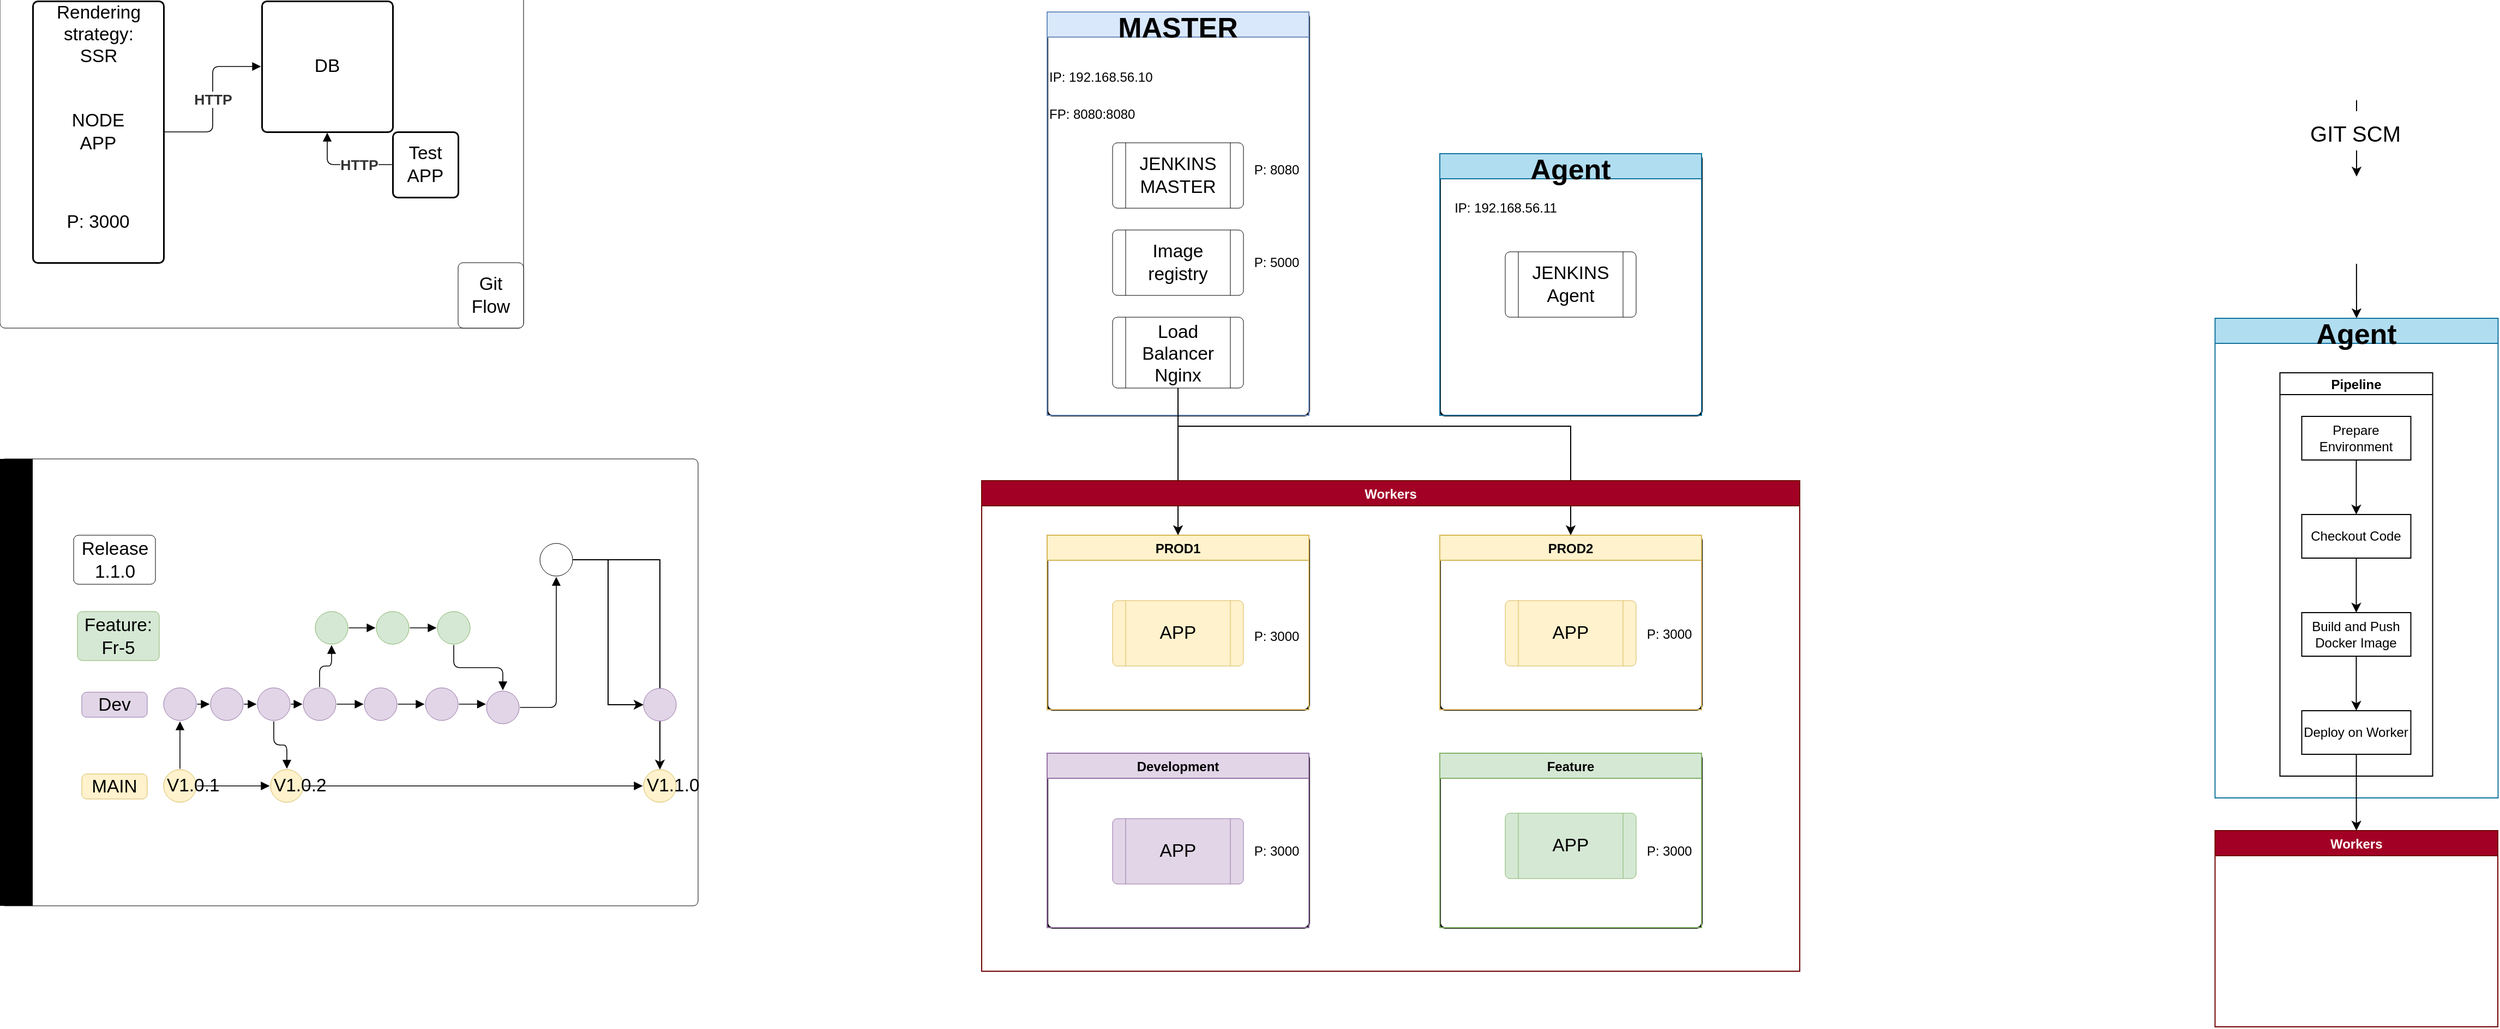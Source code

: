 <mxfile version="26.0.16">
  <diagram name="Page-1" id="eFnRYutm7QuCERlk3ahz">
    <mxGraphModel dx="1723" dy="743" grid="1" gridSize="10" guides="1" tooltips="1" connect="1" arrows="1" fold="1" page="1" pageScale="1" pageWidth="850" pageHeight="1100" math="0" shadow="0">
      <root>
        <mxCell id="0" />
        <mxCell id="1" parent="0" />
        <mxCell id="i6uWURECUpU4FRqGuYxU-46" value="" style="html=1;overflow=block;blockSpacing=1;whiteSpace=wrap;container=1;pointerEvents=0;collapsible=0;recursiveResize=0;fontSize=13;spacing=0;fillOpacity=0;rounded=1;absoluteArcSize=1;arcSize=9;strokeWidth=NaN;lucidId=e.MUwLjLPHLZ;" parent="1" vertex="1">
          <mxGeometry width="480" height="360" as="geometry" />
        </mxCell>
        <mxCell id="i6uWURECUpU4FRqGuYxU-47" value="" style="html=1;overflow=block;blockSpacing=1;whiteSpace=wrap;container=1;pointerEvents=0;collapsible=0;recursiveResize=0;fontSize=13;spacing=0;strokeOpacity=100;fillOpacity=100;rounded=1;absoluteArcSize=1;arcSize=9;strokeWidth=1.5;lucidId=NrNUH4_TgrsO;" parent="1" vertex="1">
          <mxGeometry x="960" y="70" width="240" height="370" as="geometry" />
        </mxCell>
        <mxCell id="Pc0eAualvhyLQVjC87Ax-3" value="Load Balancer Nginx" style="html=1;overflow=block;blockSpacing=1;whiteSpace=wrap;shape=process;fontSize=16.7;spacing=3.8;rounded=1;absoluteArcSize=1;arcSize=9;strokeWidth=NaN;lucidId=8uNUQ~DVaDvG;" parent="i6uWURECUpU4FRqGuYxU-47" vertex="1">
          <mxGeometry x="60" y="280" width="120" height="65" as="geometry" />
        </mxCell>
        <mxCell id="weFMRSHEcYBNq2lGplRe-1" value="&lt;h1 style=&quot;margin-top: 0px;&quot;&gt;&lt;span style=&quot;background-color: transparent; color: light-dark(rgb(0, 0, 0), rgb(255, 255, 255)); font-size: 12px; font-weight: normal;&quot;&gt;&lt;br&gt;&lt;/span&gt;&lt;/h1&gt;&lt;h1 style=&quot;margin-top: 0px;&quot;&gt;&lt;span style=&quot;background-color: transparent; color: light-dark(rgb(0, 0, 0), rgb(255, 255, 255)); font-size: 12px; font-weight: normal;&quot;&gt;IP:&amp;nbsp;192.168.56.10&lt;/span&gt;&lt;/h1&gt;&lt;div&gt;FP: 8080:8080&lt;/div&gt;" style="text;html=1;whiteSpace=wrap;overflow=hidden;rounded=0;" vertex="1" parent="i6uWURECUpU4FRqGuYxU-47">
          <mxGeometry y="-10" width="180" height="120" as="geometry" />
        </mxCell>
        <mxCell id="i6uWURECUpU4FRqGuYxU-65" value="JENKINS MASTER" style="html=1;overflow=block;blockSpacing=1;whiteSpace=wrap;shape=process;fontSize=16.7;spacing=3.8;rounded=1;absoluteArcSize=1;arcSize=9;strokeWidth=NaN;lucidId=iuNUoXlNMMTP;" parent="i6uWURECUpU4FRqGuYxU-47" vertex="1">
          <mxGeometry x="60" y="120" width="120" height="60" as="geometry" />
        </mxCell>
        <mxCell id="weFMRSHEcYBNq2lGplRe-3" value="MASTER" style="swimlane;startSize=23;fontSize=26;fillColor=#dae8fc;strokeColor=#6c8ebf;" vertex="1" parent="i6uWURECUpU4FRqGuYxU-47">
          <mxGeometry width="240" height="370" as="geometry">
            <mxRectangle width="90" height="30" as="alternateBounds" />
          </mxGeometry>
        </mxCell>
        <mxCell id="i6uWURECUpU4FRqGuYxU-66" value="Image registry" style="html=1;overflow=block;blockSpacing=1;whiteSpace=wrap;shape=process;fontSize=16.7;spacing=3.8;rounded=1;absoluteArcSize=1;arcSize=9;strokeWidth=NaN;lucidId=xuNUCCFulLaC;" parent="weFMRSHEcYBNq2lGplRe-3" vertex="1">
          <mxGeometry x="60" y="200" width="120" height="60" as="geometry" />
        </mxCell>
        <mxCell id="weFMRSHEcYBNq2lGplRe-9" value="P: 5000" style="text;html=1;align=center;verticalAlign=middle;resizable=0;points=[];autosize=1;strokeColor=none;fillColor=none;" vertex="1" parent="weFMRSHEcYBNq2lGplRe-3">
          <mxGeometry x="180" y="215" width="60" height="30" as="geometry" />
        </mxCell>
        <mxCell id="weFMRSHEcYBNq2lGplRe-10" value="P: 8080" style="text;html=1;align=center;verticalAlign=middle;resizable=0;points=[];autosize=1;strokeColor=none;fillColor=none;" vertex="1" parent="weFMRSHEcYBNq2lGplRe-3">
          <mxGeometry x="180" y="130" width="60" height="30" as="geometry" />
        </mxCell>
        <mxCell id="i6uWURECUpU4FRqGuYxU-48" value="" style="html=1;overflow=block;blockSpacing=1;whiteSpace=wrap;container=1;pointerEvents=0;collapsible=0;recursiveResize=0;fontSize=13;spacing=0;strokeOpacity=100;fillOpacity=100;rounded=1;absoluteArcSize=1;arcSize=9;strokeWidth=1.5;lucidId=8uNUO0RbQq4T;" parent="1" vertex="1">
          <mxGeometry x="1320" y="200" width="240" height="240" as="geometry" />
        </mxCell>
        <mxCell id="weFMRSHEcYBNq2lGplRe-6" value="Agent" style="swimlane;fontSize=26;startSize=23;fillColor=#b1ddf0;strokeColor=#10739e;" vertex="1" parent="i6uWURECUpU4FRqGuYxU-48">
          <mxGeometry width="240" height="240" as="geometry" />
        </mxCell>
        <mxCell id="i6uWURECUpU4FRqGuYxU-67" value="JENKINS Agent" style="html=1;overflow=block;blockSpacing=1;whiteSpace=wrap;shape=process;fontSize=16.7;spacing=3.8;rounded=1;absoluteArcSize=1;arcSize=9;strokeWidth=NaN;lucidId=8uNUQ~DVaDvG;" parent="weFMRSHEcYBNq2lGplRe-6" vertex="1">
          <mxGeometry x="60" y="90" width="120" height="60" as="geometry" />
        </mxCell>
        <mxCell id="weFMRSHEcYBNq2lGplRe-8" value="IP:&amp;nbsp;192.168.56.11" style="text;html=1;align=center;verticalAlign=middle;resizable=0;points=[];autosize=1;strokeColor=none;fillColor=none;" vertex="1" parent="weFMRSHEcYBNq2lGplRe-6">
          <mxGeometry y="35" width="120" height="30" as="geometry" />
        </mxCell>
        <mxCell id="i6uWURECUpU4FRqGuYxU-49" value="" style="pointerEvents=0;fontStyle=0;html=1;whiteSpace=wrap;container=1;collapsible=0;childLayout=stackLayout;resizeParent=1;dropTarget=0;horizontalStack=0;fontSize=13;spacing=0;rounded=1;absoluteArcSize=1;arcSize=9;horizontal=0;strokeWidth=NaN;" parent="1" vertex="1">
          <mxGeometry y="480" width="640" height="410" isRotated="1" as="geometry" />
        </mxCell>
        <mxCell id="i6uWURECUpU4FRqGuYxU-50" value="GIT" style="swimlane;html=1;whiteSpace=wrap;connectable=0;fontStyle=0;startSize=30;dropTarget=0;rounded=0;horizontal=0;spacing=0;strokeColor=#unset;fillColor=#unset;strokeWidth=NaN;container=1;pointerEvents=0;collapsible=0;recursiveResize=0;fontSize=16.7;" parent="i6uWURECUpU4FRqGuYxU-49" vertex="1">
          <mxGeometry width="640" height="410" as="geometry" />
        </mxCell>
        <mxCell id="i6uWURECUpU4FRqGuYxU-51" value="" style="html=1;overflow=block;blockSpacing=1;whiteSpace=wrap;container=1;pointerEvents=0;collapsible=0;recursiveResize=0;fontSize=13;spacing=0;strokeOpacity=100;fillOpacity=100;rounded=1;absoluteArcSize=1;arcSize=9;strokeWidth=1.5;lucidId=nyNUVAjF-uIB;" parent="1" vertex="1">
          <mxGeometry x="1320" y="750" width="240" height="160" as="geometry" />
        </mxCell>
        <mxCell id="i6uWURECUpU4FRqGuYxU-68" value="APP" style="html=1;overflow=block;blockSpacing=1;whiteSpace=wrap;shape=process;fontSize=16.7;spacing=3.8;rounded=1;absoluteArcSize=1;arcSize=9;strokeWidth=NaN;lucidId=nyNUW..0iON4;fillColor=#d5e8d4;strokeColor=#82b366;" parent="i6uWURECUpU4FRqGuYxU-51" vertex="1">
          <mxGeometry x="60" y="55" width="120" height="60" as="geometry" />
        </mxCell>
        <mxCell id="weFMRSHEcYBNq2lGplRe-22" value="Feature" style="swimlane;fillColor=#d5e8d4;strokeColor=#82b366;" vertex="1" parent="i6uWURECUpU4FRqGuYxU-51">
          <mxGeometry width="240" height="160" as="geometry" />
        </mxCell>
        <mxCell id="weFMRSHEcYBNq2lGplRe-24" value="P: 3000" style="text;html=1;align=center;verticalAlign=middle;resizable=0;points=[];autosize=1;strokeColor=none;fillColor=none;" vertex="1" parent="weFMRSHEcYBNq2lGplRe-22">
          <mxGeometry x="180" y="75" width="60" height="30" as="geometry" />
        </mxCell>
        <mxCell id="i6uWURECUpU4FRqGuYxU-52" value="" style="html=1;overflow=block;blockSpacing=1;whiteSpace=wrap;container=1;pointerEvents=0;collapsible=0;recursiveResize=0;fontSize=13;spacing=0;strokeOpacity=100;fillOpacity=100;rounded=1;absoluteArcSize=1;arcSize=9;strokeWidth=1.5;lucidId=ryNUsd05EfbU;" parent="1" vertex="1">
          <mxGeometry x="960" y="750" width="240" height="160" as="geometry" />
        </mxCell>
        <mxCell id="i6uWURECUpU4FRqGuYxU-71" value="APP" style="html=1;overflow=block;blockSpacing=1;whiteSpace=wrap;shape=process;fontSize=16.7;spacing=3.8;rounded=1;absoluteArcSize=1;arcSize=9;strokeWidth=NaN;lucidId=ryNU5dK9rB8r;fillColor=#e1d5e7;strokeColor=#9673a6;" parent="i6uWURECUpU4FRqGuYxU-52" vertex="1">
          <mxGeometry x="60" y="60" width="120" height="60" as="geometry" />
        </mxCell>
        <mxCell id="weFMRSHEcYBNq2lGplRe-21" value="Development" style="swimlane;fillColor=#e1d5e7;strokeColor=#9673a6;" vertex="1" parent="i6uWURECUpU4FRqGuYxU-52">
          <mxGeometry width="240" height="160" as="geometry" />
        </mxCell>
        <mxCell id="weFMRSHEcYBNq2lGplRe-23" value="P: 3000" style="text;html=1;align=center;verticalAlign=middle;resizable=0;points=[];autosize=1;strokeColor=none;fillColor=none;" vertex="1" parent="weFMRSHEcYBNq2lGplRe-21">
          <mxGeometry x="180" y="75" width="60" height="30" as="geometry" />
        </mxCell>
        <mxCell id="i6uWURECUpU4FRqGuYxU-53" value="" style="html=1;overflow=block;blockSpacing=1;whiteSpace=wrap;container=1;pointerEvents=0;collapsible=0;recursiveResize=0;fontSize=13;spacing=0;strokeOpacity=100;fillOpacity=100;rounded=1;absoluteArcSize=1;arcSize=9;strokeWidth=1.5;lucidId=wyNUC7PQDIvv;" parent="1" vertex="1">
          <mxGeometry x="960" y="550" width="240" height="160" as="geometry" />
        </mxCell>
        <mxCell id="weFMRSHEcYBNq2lGplRe-12" value="PROD1" style="swimlane;fillColor=#fff2cc;strokeColor=#d6b656;" vertex="1" parent="i6uWURECUpU4FRqGuYxU-53">
          <mxGeometry width="240" height="160" as="geometry" />
        </mxCell>
        <mxCell id="weFMRSHEcYBNq2lGplRe-13" value="P: 3000" style="text;html=1;align=center;verticalAlign=middle;resizable=0;points=[];autosize=1;strokeColor=none;fillColor=none;" vertex="1" parent="weFMRSHEcYBNq2lGplRe-12">
          <mxGeometry x="180" y="77.5" width="60" height="30" as="geometry" />
        </mxCell>
        <mxCell id="i6uWURECUpU4FRqGuYxU-54" value="NODE&#xa;APP" style="html=1;overflow=block;blockSpacing=1;whiteSpace=wrap;fontSize=16.7;spacing=9;strokeOpacity=100;fillOpacity=100;rounded=1;absoluteArcSize=1;arcSize=9;strokeWidth=1.5;lucidId=a8MUeTz8p9TK;" parent="1" vertex="1">
          <mxGeometry x="30" y="60" width="120" height="240" as="geometry" />
        </mxCell>
        <mxCell id="i6uWURECUpU4FRqGuYxU-55" value="Git Flow" style="html=1;overflow=block;blockSpacing=1;whiteSpace=wrap;fontSize=16.7;spacing=9;rounded=1;absoluteArcSize=1;arcSize=9;strokeWidth=NaN;lucidId=i1MURsiiHGRV;" parent="1" vertex="1">
          <mxGeometry x="420" y="300" width="60" height="60" as="geometry" />
        </mxCell>
        <mxCell id="i6uWURECUpU4FRqGuYxU-56" value="Rendering strategy:&#xa;SSR" style="html=1;overflow=block;blockSpacing=1;whiteSpace=wrap;fontSize=16.7;spacing=0;rounded=1;absoluteArcSize=1;arcSize=9;strokeWidth=NaN;lucidId=CbNU92kOoKJf;fillColor=none;strokeColor=none;" parent="1" vertex="1">
          <mxGeometry x="23" y="60" width="135" height="45" as="geometry" />
        </mxCell>
        <mxCell id="i6uWURECUpU4FRqGuYxU-57" value="DB" style="html=1;overflow=block;blockSpacing=1;whiteSpace=wrap;fontSize=16.7;spacing=9;strokeOpacity=100;fillOpacity=100;rounded=1;absoluteArcSize=1;arcSize=9;strokeWidth=1.5;lucidId=zeNUaOF2~5Nd;" parent="1" vertex="1">
          <mxGeometry x="240" y="60" width="120" height="120" as="geometry" />
        </mxCell>
        <mxCell id="i6uWURECUpU4FRqGuYxU-58" value="Test APP" style="html=1;overflow=block;blockSpacing=1;whiteSpace=wrap;fontSize=16.7;spacing=9;strokeOpacity=100;fillOpacity=100;rounded=1;absoluteArcSize=1;arcSize=9;strokeWidth=1.5;lucidId=vgNUTcFt1CZj;" parent="1" vertex="1">
          <mxGeometry x="360" y="180" width="60" height="60" as="geometry" />
        </mxCell>
        <mxCell id="i6uWURECUpU4FRqGuYxU-59" value="" style="html=1;jettySize=18;whiteSpace=wrap;fontSize=13;strokeOpacity=100;strokeWidth=0.8;rounded=1;arcSize=12;edgeStyle=orthogonalEdgeStyle;startArrow=none;endArrow=block;endFill=1;exitX=-0.012;exitY=0.5;exitPerimeter=0;entryX=0.5;entryY=1.006;entryPerimeter=0;lucidId=shNUDEfDZnE-;" parent="1" source="i6uWURECUpU4FRqGuYxU-58" target="i6uWURECUpU4FRqGuYxU-57" edge="1">
          <mxGeometry width="100" height="100" relative="1" as="geometry">
            <Array as="points" />
          </mxGeometry>
        </mxCell>
        <mxCell id="i6uWURECUpU4FRqGuYxU-60" value="HTTP" style="text;html=1;resizable=0;labelBackgroundColor=default;align=center;verticalAlign=middle;fontStyle=1;fontColor=#333333;fontSize=13.3;" parent="i6uWURECUpU4FRqGuYxU-59" vertex="1">
          <mxGeometry x="-0.297" relative="1" as="geometry" />
        </mxCell>
        <mxCell id="i6uWURECUpU4FRqGuYxU-61" value="" style="html=1;jettySize=18;whiteSpace=wrap;fontSize=13;strokeOpacity=100;strokeWidth=0.8;rounded=1;arcSize=12;edgeStyle=orthogonalEdgeStyle;startArrow=none;endArrow=block;endFill=1;exitX=1.006;exitY=0.5;exitPerimeter=0;entryX=-0.006;entryY=0.5;entryPerimeter=0;lucidId=yiNUCgNhX0y_;" parent="1" source="i6uWURECUpU4FRqGuYxU-54" target="i6uWURECUpU4FRqGuYxU-57" edge="1">
          <mxGeometry width="100" height="100" relative="1" as="geometry">
            <Array as="points" />
          </mxGeometry>
        </mxCell>
        <mxCell id="i6uWURECUpU4FRqGuYxU-62" value="HTTP" style="text;html=1;resizable=0;labelBackgroundColor=default;align=center;verticalAlign=middle;fontStyle=1;fontColor=#333333;fontSize=13.3;" parent="i6uWURECUpU4FRqGuYxU-61" vertex="1">
          <mxGeometry relative="1" as="geometry" />
        </mxCell>
        <mxCell id="i6uWURECUpU4FRqGuYxU-63" value="P: 3000" style="html=1;overflow=block;blockSpacing=1;whiteSpace=wrap;fontSize=16.7;spacing=0;strokeOpacity=100;fillOpacity=100;rounded=1;absoluteArcSize=1;arcSize=9;strokeWidth=1.5;lucidId=hjNUia~z0Omy;fillColor=none;strokeColor=none;" parent="1" vertex="1">
          <mxGeometry y="240" width="180" height="45" as="geometry" />
        </mxCell>
        <mxCell id="i6uWURECUpU4FRqGuYxU-74" value="APP" style="html=1;overflow=block;blockSpacing=1;whiteSpace=wrap;shape=process;fontSize=16.7;spacing=3.8;rounded=1;absoluteArcSize=1;arcSize=9;strokeWidth=NaN;lucidId=wyNUaIjTV-_K;fillColor=#fff2cc;strokeColor=#d6b656;" parent="1" vertex="1">
          <mxGeometry x="1020" y="610" width="120" height="60" as="geometry" />
        </mxCell>
        <mxCell id="i6uWURECUpU4FRqGuYxU-77" value="" style="html=1;overflow=block;blockSpacing=1;whiteSpace=wrap;ellipse;fontSize=13;spacing=3.8;rounded=1;absoluteArcSize=1;arcSize=9;strokeWidth=NaN;lucidId=iENUfbThD3mN;fillColor=#e1d5e7;strokeColor=#9673a6;" parent="1" vertex="1">
          <mxGeometry x="150" y="690" width="30" height="30" as="geometry" />
        </mxCell>
        <mxCell id="i6uWURECUpU4FRqGuYxU-78" value="V1.0.1" style="html=1;overflow=block;blockSpacing=1;whiteSpace=wrap;ellipse;fontSize=16.7;spacing=3.8;rounded=1;absoluteArcSize=1;arcSize=9;strokeWidth=NaN;lucidId=DENUtOGv.7ci;fillColor=#fff2cc;strokeColor=#d6b656;" parent="1" vertex="1">
          <mxGeometry x="150" y="765" width="30" height="30" as="geometry" />
        </mxCell>
        <mxCell id="i6uWURECUpU4FRqGuYxU-79" value="" style="html=1;overflow=block;blockSpacing=1;whiteSpace=wrap;ellipse;fontSize=13;spacing=3.8;rounded=1;absoluteArcSize=1;arcSize=9;strokeWidth=NaN;lucidId=FENUEC8hakrf;fillColor=#d5e8d4;strokeColor=#82b366;" parent="1" vertex="1">
          <mxGeometry x="289" y="620" width="30" height="30" as="geometry" />
        </mxCell>
        <mxCell id="i6uWURECUpU4FRqGuYxU-80" value="MAIN" style="html=1;overflow=block;blockSpacing=1;whiteSpace=wrap;fontSize=16.7;spacing=0;rounded=1;absoluteArcSize=1;arcSize=9;strokeWidth=NaN;lucidId=yFNUOSTIfbic;fillColor=#fff2cc;strokeColor=#d6b656;" parent="1" vertex="1">
          <mxGeometry x="75" y="769" width="60" height="23" as="geometry" />
        </mxCell>
        <mxCell id="i6uWURECUpU4FRqGuYxU-81" value="Dev" style="html=1;overflow=block;blockSpacing=1;whiteSpace=wrap;fontSize=16.7;spacing=0;rounded=1;absoluteArcSize=1;arcSize=9;strokeWidth=NaN;lucidId=8FNU9b9Pp-xK;fillColor=#e1d5e7;strokeColor=#9673a6;" parent="1" vertex="1">
          <mxGeometry x="75" y="694" width="60" height="23" as="geometry" />
        </mxCell>
        <mxCell id="i6uWURECUpU4FRqGuYxU-82" value="Feature:&#xa;Fr-5 " style="html=1;overflow=block;blockSpacing=1;whiteSpace=wrap;fontSize=16.7;spacing=0;rounded=1;absoluteArcSize=1;arcSize=9;strokeWidth=NaN;lucidId=UGNUexd0UVxA;fillColor=#d5e8d4;strokeColor=#82b366;" parent="1" vertex="1">
          <mxGeometry x="71" y="620" width="75" height="45" as="geometry" />
        </mxCell>
        <mxCell id="i6uWURECUpU4FRqGuYxU-83" value="V1.0.2" style="html=1;overflow=block;blockSpacing=1;whiteSpace=wrap;ellipse;fontSize=16.7;spacing=3.8;rounded=1;absoluteArcSize=1;arcSize=9;strokeWidth=NaN;lucidId=.HNUBmk7pHcR;fillColor=#fff2cc;strokeColor=#d6b656;" parent="1" vertex="1">
          <mxGeometry x="248" y="765" width="30" height="30" as="geometry" />
        </mxCell>
        <mxCell id="i6uWURECUpU4FRqGuYxU-84" value="V1.1.0" style="html=1;overflow=block;blockSpacing=1;whiteSpace=wrap;ellipse;fontSize=16.7;spacing=3.8;rounded=1;absoluteArcSize=1;arcSize=9;strokeWidth=NaN;lucidId=cINU4dtvGn5E;fillColor=#fff2cc;strokeColor=#d6b656;" parent="1" vertex="1">
          <mxGeometry x="590" y="765" width="30" height="30" as="geometry" />
        </mxCell>
        <mxCell id="i6uWURECUpU4FRqGuYxU-85" value="" style="html=1;overflow=block;blockSpacing=1;whiteSpace=wrap;ellipse;fontSize=13;spacing=3.8;rounded=1;absoluteArcSize=1;arcSize=9;strokeWidth=NaN;lucidId=gINUmg_q8N2p;fillColor=#d5e8d4;strokeColor=#82b366;" parent="1" vertex="1">
          <mxGeometry x="401" y="620" width="30" height="30" as="geometry" />
        </mxCell>
        <mxCell id="i6uWURECUpU4FRqGuYxU-86" value="" style="html=1;overflow=block;blockSpacing=1;whiteSpace=wrap;ellipse;fontSize=13;spacing=3.8;rounded=1;absoluteArcSize=1;arcSize=9;strokeWidth=NaN;lucidId=zJNUFY-K8TfI;fillColor=#e1d5e7;strokeColor=#9673a6;" parent="1" vertex="1">
          <mxGeometry x="236" y="690" width="30" height="30" as="geometry" />
        </mxCell>
        <mxCell id="i6uWURECUpU4FRqGuYxU-87" value="" style="html=1;overflow=block;blockSpacing=1;whiteSpace=wrap;ellipse;fontSize=13;spacing=3.8;rounded=1;absoluteArcSize=1;arcSize=9;strokeWidth=NaN;lucidId=CJNUZI7gOneL;fillColor=#e1d5e7;strokeColor=#9673a6;" parent="1" vertex="1">
          <mxGeometry x="278" y="690" width="30" height="30" as="geometry" />
        </mxCell>
        <mxCell id="i6uWURECUpU4FRqGuYxU-88" value="" style="html=1;overflow=block;blockSpacing=1;whiteSpace=wrap;ellipse;fontSize=13;spacing=3.8;rounded=1;absoluteArcSize=1;arcSize=9;strokeWidth=NaN;lucidId=FJNUC.1YoNQW;fillColor=#e1d5e7;strokeColor=#9673a6;" parent="1" vertex="1">
          <mxGeometry x="390" y="690" width="30" height="30" as="geometry" />
        </mxCell>
        <mxCell id="i6uWURECUpU4FRqGuYxU-89" value="" style="html=1;overflow=block;blockSpacing=1;whiteSpace=wrap;ellipse;fontSize=13;spacing=3.8;rounded=1;absoluteArcSize=1;arcSize=9;strokeWidth=NaN;lucidId=IJNUFCWo_2yS;fillColor=#e1d5e7;strokeColor=#9673a6;" parent="1" vertex="1">
          <mxGeometry x="446" y="693" width="30" height="30" as="geometry" />
        </mxCell>
        <mxCell id="i6uWURECUpU4FRqGuYxU-90" value="" style="html=1;overflow=block;blockSpacing=1;whiteSpace=wrap;ellipse;fontSize=13;spacing=3.8;rounded=1;absoluteArcSize=1;arcSize=9;strokeWidth=NaN;lucidId=NJNUZU_3nXaM;fillColor=#e1d5e7;strokeColor=#9673a6;" parent="1" vertex="1">
          <mxGeometry x="334" y="690" width="30" height="30" as="geometry" />
        </mxCell>
        <mxCell id="i6uWURECUpU4FRqGuYxU-91" value="" style="html=1;jettySize=18;whiteSpace=wrap;fontSize=13;strokeOpacity=100;strokeWidth=0.8;rounded=1;arcSize=12;edgeStyle=orthogonalEdgeStyle;startArrow=none;endArrow=block;endFill=1;exitX=0.5;exitY=-0.025;exitPerimeter=0;entryX=0.5;entryY=1.025;entryPerimeter=0;lucidId=ZJNUVTZP8HJd;" parent="1" source="i6uWURECUpU4FRqGuYxU-87" target="i6uWURECUpU4FRqGuYxU-79" edge="1">
          <mxGeometry width="100" height="100" relative="1" as="geometry">
            <Array as="points" />
          </mxGeometry>
        </mxCell>
        <mxCell id="i6uWURECUpU4FRqGuYxU-92" value="" style="html=1;overflow=block;blockSpacing=1;whiteSpace=wrap;ellipse;fontSize=13;spacing=3.8;rounded=1;absoluteArcSize=1;arcSize=9;strokeWidth=NaN;lucidId=8JNU2HWx3V7o;fillColor=#d5e8d4;strokeColor=#82b366;" parent="1" vertex="1">
          <mxGeometry x="345" y="620" width="30" height="30" as="geometry" />
        </mxCell>
        <mxCell id="i6uWURECUpU4FRqGuYxU-93" value="" style="html=1;overflow=block;blockSpacing=1;whiteSpace=wrap;ellipse;fontSize=13;spacing=3.8;rounded=1;absoluteArcSize=1;arcSize=9;strokeWidth=NaN;lucidId=uKNUNis~nsIp;fillColor=#e1d5e7;strokeColor=#9673a6;" parent="1" vertex="1">
          <mxGeometry x="193" y="690" width="30" height="30" as="geometry" />
        </mxCell>
        <mxCell id="i6uWURECUpU4FRqGuYxU-94" value="" style="html=1;jettySize=18;whiteSpace=wrap;fontSize=13;strokeOpacity=100;strokeWidth=0.8;rounded=1;arcSize=12;edgeStyle=orthogonalEdgeStyle;startArrow=none;endArrow=block;endFill=1;exitX=0.5;exitY=1.025;exitPerimeter=0;entryX=0.5;entryY=-0.025;entryPerimeter=0;lucidId=XKNU.VTja-bR;" parent="1" source="i6uWURECUpU4FRqGuYxU-86" target="i6uWURECUpU4FRqGuYxU-83" edge="1">
          <mxGeometry width="100" height="100" relative="1" as="geometry">
            <Array as="points" />
          </mxGeometry>
        </mxCell>
        <mxCell id="i6uWURECUpU4FRqGuYxU-95" value="" style="html=1;jettySize=18;whiteSpace=wrap;fontSize=13;strokeOpacity=100;strokeWidth=0.8;rounded=1;arcSize=12;edgeStyle=orthogonalEdgeStyle;startArrow=none;endArrow=block;endFill=1;exitX=0.5;exitY=-0.025;exitPerimeter=0;entryX=0.5;entryY=1.025;entryPerimeter=0;lucidId=3KNUvAql-q5-;" parent="1" source="i6uWURECUpU4FRqGuYxU-78" target="i6uWURECUpU4FRqGuYxU-77" edge="1">
          <mxGeometry width="100" height="100" relative="1" as="geometry">
            <Array as="points" />
          </mxGeometry>
        </mxCell>
        <mxCell id="i6uWURECUpU4FRqGuYxU-96" value="" style="html=1;jettySize=18;whiteSpace=wrap;fontSize=13;strokeOpacity=100;strokeWidth=0.8;rounded=1;arcSize=12;edgeStyle=orthogonalEdgeStyle;startArrow=none;endArrow=block;endFill=1;exitX=1.025;exitY=0.5;exitPerimeter=0;entryX=-0.025;entryY=0.5;entryPerimeter=0;lucidId=6KNUF5rM6H2P;" parent="1" source="i6uWURECUpU4FRqGuYxU-78" target="i6uWURECUpU4FRqGuYxU-83" edge="1">
          <mxGeometry width="100" height="100" relative="1" as="geometry">
            <Array as="points" />
          </mxGeometry>
        </mxCell>
        <mxCell id="i6uWURECUpU4FRqGuYxU-97" value="" style="html=1;jettySize=18;whiteSpace=wrap;fontSize=13;strokeOpacity=100;strokeWidth=0.8;rounded=1;arcSize=12;edgeStyle=orthogonalEdgeStyle;startArrow=none;endArrow=block;endFill=1;exitX=1.025;exitY=0.5;exitPerimeter=0;entryX=-0.025;entryY=0.5;entryPerimeter=0;lucidId=9KNUcalCcJ9C;" parent="1" source="i6uWURECUpU4FRqGuYxU-83" target="i6uWURECUpU4FRqGuYxU-84" edge="1">
          <mxGeometry width="100" height="100" relative="1" as="geometry">
            <Array as="points" />
          </mxGeometry>
        </mxCell>
        <mxCell id="i6uWURECUpU4FRqGuYxU-98" value="" style="html=1;jettySize=18;whiteSpace=wrap;fontSize=13;strokeOpacity=100;strokeWidth=0.8;rounded=1;arcSize=12;edgeStyle=orthogonalEdgeStyle;startArrow=none;endArrow=block;endFill=1;exitX=1.025;exitY=0.5;exitPerimeter=0;entryX=-0.025;entryY=0.5;entryPerimeter=0;lucidId=ALNUY8Tr6RZr;" parent="1" source="i6uWURECUpU4FRqGuYxU-77" target="i6uWURECUpU4FRqGuYxU-93" edge="1">
          <mxGeometry width="100" height="100" relative="1" as="geometry">
            <Array as="points" />
          </mxGeometry>
        </mxCell>
        <mxCell id="i6uWURECUpU4FRqGuYxU-99" value="" style="html=1;jettySize=18;whiteSpace=wrap;fontSize=13;strokeOpacity=100;strokeWidth=0.8;rounded=1;arcSize=12;edgeStyle=orthogonalEdgeStyle;startArrow=none;endArrow=block;endFill=1;exitX=1.025;exitY=0.5;exitPerimeter=0;entryX=-0.025;entryY=0.5;entryPerimeter=0;lucidId=BLNU4aeOQOa4;" parent="1" source="i6uWURECUpU4FRqGuYxU-93" target="i6uWURECUpU4FRqGuYxU-86" edge="1">
          <mxGeometry width="100" height="100" relative="1" as="geometry">
            <Array as="points" />
          </mxGeometry>
        </mxCell>
        <mxCell id="i6uWURECUpU4FRqGuYxU-100" value="" style="html=1;jettySize=18;whiteSpace=wrap;fontSize=13;strokeOpacity=100;strokeWidth=0.8;rounded=1;arcSize=12;edgeStyle=orthogonalEdgeStyle;startArrow=none;endArrow=block;endFill=1;exitX=1.025;exitY=0.5;exitPerimeter=0;entryX=-0.025;entryY=0.515;entryPerimeter=0;lucidId=ELNUVsJ60zDh;" parent="1" source="i6uWURECUpU4FRqGuYxU-86" target="i6uWURECUpU4FRqGuYxU-87" edge="1">
          <mxGeometry width="100" height="100" relative="1" as="geometry">
            <Array as="points" />
          </mxGeometry>
        </mxCell>
        <mxCell id="i6uWURECUpU4FRqGuYxU-101" value="" style="html=1;jettySize=18;whiteSpace=wrap;fontSize=13;strokeOpacity=100;strokeWidth=0.8;rounded=1;arcSize=12;edgeStyle=orthogonalEdgeStyle;startArrow=none;endArrow=block;endFill=1;exitX=1.025;exitY=0.5;exitPerimeter=0;entryX=-0.023;entryY=0.485;entryPerimeter=0;lucidId=GLNUEoiUIHaU;" parent="1" source="i6uWURECUpU4FRqGuYxU-87" target="i6uWURECUpU4FRqGuYxU-90" edge="1">
          <mxGeometry width="100" height="100" relative="1" as="geometry">
            <Array as="points" />
          </mxGeometry>
        </mxCell>
        <mxCell id="i6uWURECUpU4FRqGuYxU-102" value="" style="html=1;jettySize=18;whiteSpace=wrap;fontSize=13;strokeOpacity=100;strokeWidth=0.8;rounded=1;arcSize=12;edgeStyle=orthogonalEdgeStyle;startArrow=none;endArrow=block;endFill=1;exitX=1.025;exitY=0.5;exitPerimeter=0;entryX=-0.025;entryY=0.5;entryPerimeter=0;lucidId=JLNUfP-gd0nl;" parent="1" source="i6uWURECUpU4FRqGuYxU-90" target="i6uWURECUpU4FRqGuYxU-88" edge="1">
          <mxGeometry width="100" height="100" relative="1" as="geometry">
            <Array as="points" />
          </mxGeometry>
        </mxCell>
        <mxCell id="i6uWURECUpU4FRqGuYxU-103" value="" style="html=1;jettySize=18;whiteSpace=wrap;fontSize=13;strokeOpacity=100;strokeWidth=0.8;rounded=1;arcSize=12;edgeStyle=orthogonalEdgeStyle;startArrow=none;endArrow=block;endFill=1;exitX=1.025;exitY=0.5;exitPerimeter=0;entryX=-0.016;entryY=0.425;entryPerimeter=0;lucidId=MLNU40LICruX;" parent="1" source="i6uWURECUpU4FRqGuYxU-88" target="i6uWURECUpU4FRqGuYxU-89" edge="1">
          <mxGeometry width="100" height="100" relative="1" as="geometry">
            <Array as="points" />
          </mxGeometry>
        </mxCell>
        <mxCell id="i6uWURECUpU4FRqGuYxU-104" value="" style="html=1;jettySize=18;whiteSpace=wrap;fontSize=13;strokeOpacity=100;strokeWidth=0.8;rounded=1;arcSize=12;edgeStyle=orthogonalEdgeStyle;startArrow=none;endArrow=block;endFill=1;exitX=1.025;exitY=0.5;exitPerimeter=0;entryX=-0.025;entryY=0.5;entryPerimeter=0;lucidId=pNNURmhu5itX;" parent="1" source="i6uWURECUpU4FRqGuYxU-79" target="i6uWURECUpU4FRqGuYxU-92" edge="1">
          <mxGeometry width="100" height="100" relative="1" as="geometry">
            <Array as="points" />
          </mxGeometry>
        </mxCell>
        <mxCell id="i6uWURECUpU4FRqGuYxU-105" value="" style="html=1;jettySize=18;whiteSpace=wrap;fontSize=13;strokeOpacity=100;strokeWidth=0.8;rounded=1;arcSize=12;edgeStyle=orthogonalEdgeStyle;startArrow=none;endArrow=block;endFill=1;exitX=1.025;exitY=0.5;exitPerimeter=0;entryX=-0.025;entryY=0.5;entryPerimeter=0;lucidId=rNNUPd7ZybOz;" parent="1" source="i6uWURECUpU4FRqGuYxU-92" target="i6uWURECUpU4FRqGuYxU-85" edge="1">
          <mxGeometry width="100" height="100" relative="1" as="geometry">
            <Array as="points" />
          </mxGeometry>
        </mxCell>
        <mxCell id="i6uWURECUpU4FRqGuYxU-106" value="" style="html=1;jettySize=18;whiteSpace=wrap;fontSize=13;strokeOpacity=100;strokeWidth=0.8;rounded=1;arcSize=12;edgeStyle=orthogonalEdgeStyle;startArrow=none;endArrow=block;endFill=1;exitX=0.5;exitY=1.025;exitPerimeter=0;entryX=0.5;entryY=-0.025;entryPerimeter=0;lucidId=wNNUzGVIbJo-;" parent="1" source="i6uWURECUpU4FRqGuYxU-85" target="i6uWURECUpU4FRqGuYxU-89" edge="1">
          <mxGeometry width="100" height="100" relative="1" as="geometry">
            <Array as="points" />
          </mxGeometry>
        </mxCell>
        <mxCell id="i6uWURECUpU4FRqGuYxU-107" value="" style="html=1;jettySize=18;whiteSpace=wrap;fontSize=13;strokeOpacity=100;strokeWidth=0.8;rounded=1;arcSize=12;edgeStyle=orthogonalEdgeStyle;startArrow=none;endArrow=block;endFill=1;exitX=1.025;exitY=0.5;exitPerimeter=0;entryX=0.5;entryY=1.025;entryPerimeter=0;lucidId=ZNNUpSKD~Wlf;" parent="1" source="i6uWURECUpU4FRqGuYxU-89" target="i6uWURECUpU4FRqGuYxU-108" edge="1">
          <mxGeometry width="100" height="100" relative="1" as="geometry">
            <Array as="points" />
          </mxGeometry>
        </mxCell>
        <mxCell id="i6uWURECUpU4FRqGuYxU-110" style="edgeStyle=orthogonalEdgeStyle;rounded=0;orthogonalLoop=1;jettySize=auto;html=1;entryX=0.5;entryY=0;entryDx=0;entryDy=0;" parent="1" source="i6uWURECUpU4FRqGuYxU-108" target="i6uWURECUpU4FRqGuYxU-84" edge="1">
          <mxGeometry relative="1" as="geometry" />
        </mxCell>
        <mxCell id="i6uWURECUpU4FRqGuYxU-112" style="edgeStyle=orthogonalEdgeStyle;rounded=0;orthogonalLoop=1;jettySize=auto;html=1;entryX=0;entryY=0.5;entryDx=0;entryDy=0;" parent="1" source="i6uWURECUpU4FRqGuYxU-108" target="i6uWURECUpU4FRqGuYxU-111" edge="1">
          <mxGeometry relative="1" as="geometry" />
        </mxCell>
        <mxCell id="i6uWURECUpU4FRqGuYxU-108" value="" style="html=1;overflow=block;blockSpacing=1;whiteSpace=wrap;ellipse;fontSize=13;spacing=3.8;rounded=1;absoluteArcSize=1;arcSize=9;strokeWidth=NaN;lucidId=1NNU40M5787t;" parent="1" vertex="1">
          <mxGeometry x="495" y="557.5" width="30" height="30" as="geometry" />
        </mxCell>
        <mxCell id="i6uWURECUpU4FRqGuYxU-109" value="Release 1.1.0" style="html=1;overflow=block;blockSpacing=1;whiteSpace=wrap;fontSize=16.7;spacing=0;rounded=1;absoluteArcSize=1;arcSize=9;strokeWidth=NaN;lucidId=UGNUexd0UVxA;" parent="1" vertex="1">
          <mxGeometry x="67.5" y="550" width="75" height="45" as="geometry" />
        </mxCell>
        <mxCell id="i6uWURECUpU4FRqGuYxU-111" value="" style="html=1;overflow=block;blockSpacing=1;whiteSpace=wrap;ellipse;fontSize=13;spacing=3.8;rounded=1;absoluteArcSize=1;arcSize=9;strokeWidth=NaN;lucidId=IJNUFCWo_2yS;fillColor=#e1d5e7;strokeColor=#9673a6;" parent="1" vertex="1">
          <mxGeometry x="590" y="690.5" width="30" height="30" as="geometry" />
        </mxCell>
        <mxCell id="i6uWURECUpU4FRqGuYxU-114" value="" style="html=1;overflow=block;blockSpacing=1;whiteSpace=wrap;container=1;pointerEvents=0;collapsible=0;recursiveResize=0;fontSize=13;spacing=0;strokeOpacity=100;fillOpacity=100;rounded=1;absoluteArcSize=1;arcSize=9;strokeWidth=1.5;lucidId=wyNUC7PQDIvv;" parent="1" vertex="1">
          <mxGeometry x="1320" y="550" width="240" height="160" as="geometry" />
        </mxCell>
        <mxCell id="weFMRSHEcYBNq2lGplRe-14" value="P: 3000" style="text;html=1;align=center;verticalAlign=middle;resizable=0;points=[];autosize=1;strokeColor=none;fillColor=none;" vertex="1" parent="i6uWURECUpU4FRqGuYxU-114">
          <mxGeometry x="180" y="75.5" width="60" height="30" as="geometry" />
        </mxCell>
        <mxCell id="weFMRSHEcYBNq2lGplRe-15" value="PROD2" style="swimlane;startSize=23;fillColor=#fff2cc;strokeColor=#d6b656;" vertex="1" parent="i6uWURECUpU4FRqGuYxU-114">
          <mxGeometry width="240" height="160" as="geometry" />
        </mxCell>
        <mxCell id="i6uWURECUpU4FRqGuYxU-115" value="APP" style="html=1;overflow=block;blockSpacing=1;whiteSpace=wrap;shape=process;fontSize=16.7;spacing=3.8;rounded=1;absoluteArcSize=1;arcSize=9;strokeWidth=NaN;lucidId=wyNUaIjTV-_K;fillColor=#fff2cc;strokeColor=#d6b656;" parent="1" vertex="1">
          <mxGeometry x="1380" y="610" width="120" height="60" as="geometry" />
        </mxCell>
        <mxCell id="weFMRSHEcYBNq2lGplRe-57" style="edgeStyle=orthogonalEdgeStyle;rounded=0;orthogonalLoop=1;jettySize=auto;html=1;entryX=0.5;entryY=0;entryDx=0;entryDy=0;" edge="1" parent="1" source="weFMRSHEcYBNq2lGplRe-25" target="weFMRSHEcYBNq2lGplRe-47">
          <mxGeometry relative="1" as="geometry" />
        </mxCell>
        <mxCell id="weFMRSHEcYBNq2lGplRe-25" value="" style="shape=image;verticalLabelPosition=bottom;labelBackgroundColor=default;verticalAlign=top;aspect=fixed;imageAspect=0;image=https://upload.wikimedia.org/wikipedia/commons/thumb/e/e9/Jenkins_logo.svg/1200px-Jenkins_logo.svg.png;" vertex="1" parent="1">
          <mxGeometry x="2131.54" y="221" width="57.93" height="80" as="geometry" />
        </mxCell>
        <mxCell id="weFMRSHEcYBNq2lGplRe-26" style="edgeStyle=orthogonalEdgeStyle;rounded=0;orthogonalLoop=1;jettySize=auto;html=1;entryX=0.5;entryY=0;entryDx=0;entryDy=0;" edge="1" parent="1" source="Pc0eAualvhyLQVjC87Ax-3" target="weFMRSHEcYBNq2lGplRe-12">
          <mxGeometry relative="1" as="geometry" />
        </mxCell>
        <mxCell id="weFMRSHEcYBNq2lGplRe-27" style="edgeStyle=orthogonalEdgeStyle;rounded=0;orthogonalLoop=1;jettySize=auto;html=1;entryX=0.5;entryY=0;entryDx=0;entryDy=0;" edge="1" parent="1" source="Pc0eAualvhyLQVjC87Ax-3" target="weFMRSHEcYBNq2lGplRe-15">
          <mxGeometry relative="1" as="geometry">
            <Array as="points">
              <mxPoint x="1080" y="450" />
              <mxPoint x="1440" y="450" />
            </Array>
          </mxGeometry>
        </mxCell>
        <mxCell id="weFMRSHEcYBNq2lGplRe-28" value="" style="shape=image;verticalLabelPosition=bottom;labelBackgroundColor=default;verticalAlign=top;aspect=fixed;imageAspect=0;image=https://cdn-icons-png.flaticon.com/512/25/25231.png;" vertex="1" parent="1">
          <mxGeometry x="2120" y="70" width="81" height="81" as="geometry" />
        </mxCell>
        <mxCell id="weFMRSHEcYBNq2lGplRe-30" value="" style="endArrow=classic;html=1;rounded=0;exitX=0.5;exitY=1;exitDx=0;exitDy=0;entryX=0.5;entryY=0;entryDx=0;entryDy=0;" edge="1" parent="1" source="weFMRSHEcYBNq2lGplRe-28" target="weFMRSHEcYBNq2lGplRe-25">
          <mxGeometry width="50" height="50" relative="1" as="geometry">
            <mxPoint x="2160" y="161" as="sourcePoint" />
            <mxPoint x="2210" y="111" as="targetPoint" />
          </mxGeometry>
        </mxCell>
        <mxCell id="weFMRSHEcYBNq2lGplRe-31" value="&lt;font style=&quot;font-size: 20px;&quot;&gt;GIT SCM&lt;/font&gt;" style="edgeLabel;html=1;align=center;verticalAlign=middle;resizable=0;points=[];fontSize=30;" vertex="1" connectable="0" parent="weFMRSHEcYBNq2lGplRe-30">
          <mxGeometry x="-0.239" y="-2" relative="1" as="geometry">
            <mxPoint as="offset" />
          </mxGeometry>
        </mxCell>
        <mxCell id="weFMRSHEcYBNq2lGplRe-47" value="Agent" style="swimlane;fontSize=26;startSize=23;fillColor=#b1ddf0;strokeColor=#10739e;" vertex="1" parent="1">
          <mxGeometry x="2030.75" y="351" width="259.5" height="440" as="geometry" />
        </mxCell>
        <mxCell id="weFMRSHEcYBNq2lGplRe-33" value="Pipeline" style="swimlane;startSize=20;horizontal=1;childLayout=flowLayout;flowOrientation=north;resizable=0;interRankCellSpacing=50;containerType=tree;fontSize=12;" vertex="1" parent="weFMRSHEcYBNq2lGplRe-47">
          <mxGeometry x="59.5" y="50.005" width="140" height="370" as="geometry" />
        </mxCell>
        <mxCell id="weFMRSHEcYBNq2lGplRe-34" value="Prepare Environment" style="whiteSpace=wrap;html=1;" vertex="1" parent="weFMRSHEcYBNq2lGplRe-33">
          <mxGeometry x="20" y="40" width="100" height="40" as="geometry" />
        </mxCell>
        <mxCell id="weFMRSHEcYBNq2lGplRe-35" value="Checkout Code" style="whiteSpace=wrap;html=1;" vertex="1" parent="weFMRSHEcYBNq2lGplRe-33">
          <mxGeometry x="20" y="130" width="100" height="40" as="geometry" />
        </mxCell>
        <mxCell id="weFMRSHEcYBNq2lGplRe-36" value="" style="html=1;rounded=1;curved=0;sourcePerimeterSpacing=0;targetPerimeterSpacing=0;startSize=6;endSize=6;noEdgeStyle=1;orthogonal=1;" edge="1" parent="weFMRSHEcYBNq2lGplRe-33" source="weFMRSHEcYBNq2lGplRe-34" target="weFMRSHEcYBNq2lGplRe-35">
          <mxGeometry relative="1" as="geometry">
            <Array as="points">
              <mxPoint x="70" y="92" />
              <mxPoint x="70" y="118" />
            </Array>
          </mxGeometry>
        </mxCell>
        <mxCell id="weFMRSHEcYBNq2lGplRe-52" value="Build and Push Docker Image" style="whiteSpace=wrap;html=1;" vertex="1" parent="weFMRSHEcYBNq2lGplRe-33">
          <mxGeometry x="20" y="220" width="100" height="40" as="geometry" />
        </mxCell>
        <mxCell id="weFMRSHEcYBNq2lGplRe-53" value="" style="edgeStyle=orthogonalEdgeStyle;rounded=0;orthogonalLoop=1;jettySize=auto;html=1;noEdgeStyle=1;orthogonal=1;" edge="1" parent="weFMRSHEcYBNq2lGplRe-33" source="weFMRSHEcYBNq2lGplRe-35" target="weFMRSHEcYBNq2lGplRe-52">
          <mxGeometry relative="1" as="geometry">
            <mxPoint x="2260.5" y="1040" as="targetPoint" />
            <mxPoint x="2220.5" y="900" as="sourcePoint" />
            <Array as="points">
              <mxPoint x="70" y="182" />
              <mxPoint x="70" y="208" />
            </Array>
          </mxGeometry>
        </mxCell>
        <mxCell id="weFMRSHEcYBNq2lGplRe-55" value="" style="edgeStyle=orthogonalEdgeStyle;rounded=0;orthogonalLoop=1;jettySize=auto;html=1;noEdgeStyle=1;orthogonal=1;" edge="1" target="weFMRSHEcYBNq2lGplRe-56" source="weFMRSHEcYBNq2lGplRe-52" parent="weFMRSHEcYBNq2lGplRe-33">
          <mxGeometry relative="1" as="geometry">
            <mxPoint x="4291" y="1530" as="targetPoint" />
            <mxPoint x="2160.5" y="780" as="sourcePoint" />
            <Array as="points">
              <mxPoint x="70" y="272" />
              <mxPoint x="70" y="298" />
            </Array>
          </mxGeometry>
        </mxCell>
        <mxCell id="weFMRSHEcYBNq2lGplRe-56" value="Deploy on Worker" style="whiteSpace=wrap;html=1;" vertex="1" parent="weFMRSHEcYBNq2lGplRe-33">
          <mxGeometry x="20" y="310" width="100" height="40" as="geometry" />
        </mxCell>
        <mxCell id="weFMRSHEcYBNq2lGplRe-58" value="Workers" style="swimlane;fillColor=#a20025;fontColor=#ffffff;strokeColor=#6F0000;" vertex="1" parent="1">
          <mxGeometry x="900" y="500" width="750" height="450" as="geometry" />
        </mxCell>
        <mxCell id="weFMRSHEcYBNq2lGplRe-60" value="Workers" style="swimlane;fillColor=#a20025;fontColor=#ffffff;strokeColor=#6F0000;" vertex="1" parent="1">
          <mxGeometry x="2030.75" y="821" width="259.25" height="180" as="geometry" />
        </mxCell>
        <mxCell id="weFMRSHEcYBNq2lGplRe-61" style="edgeStyle=orthogonalEdgeStyle;rounded=0;orthogonalLoop=1;jettySize=auto;html=1;entryX=0.5;entryY=0;entryDx=0;entryDy=0;" edge="1" parent="1" source="weFMRSHEcYBNq2lGplRe-56" target="weFMRSHEcYBNq2lGplRe-60">
          <mxGeometry relative="1" as="geometry" />
        </mxCell>
      </root>
    </mxGraphModel>
  </diagram>
</mxfile>
